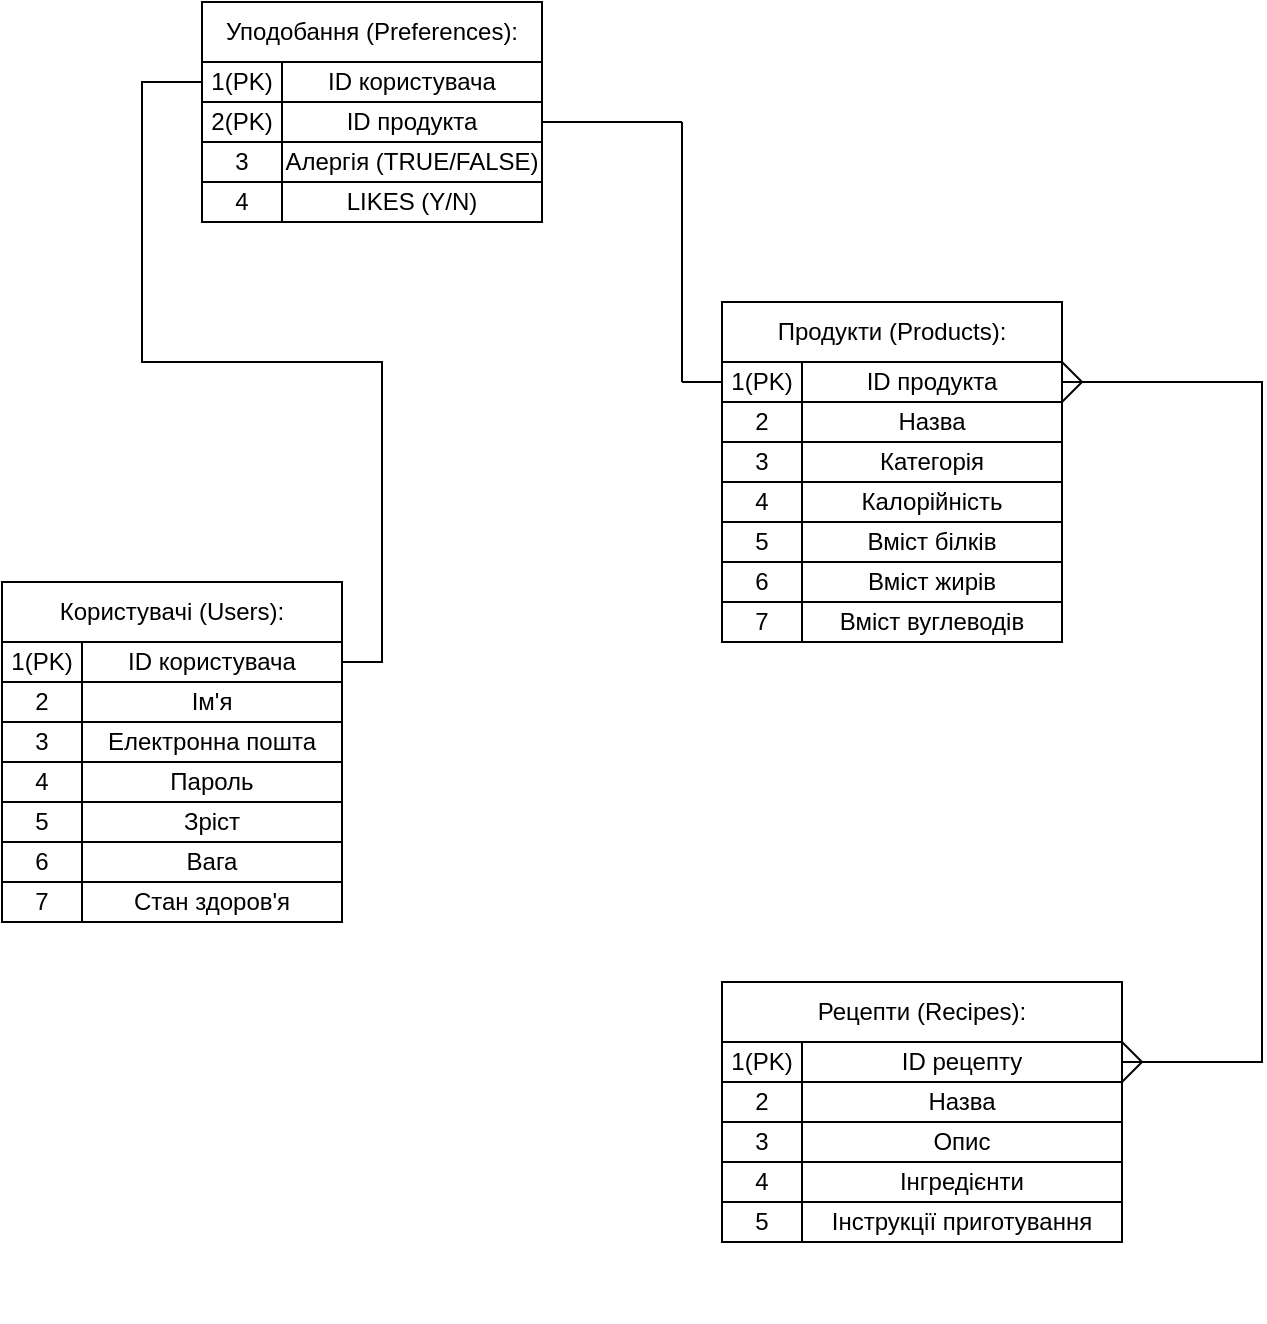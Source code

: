 <mxfile version="24.2.7" type="device">
  <diagram name="Страница — 1" id="yOGkaw68GzQ7QMIFpuuN">
    <mxGraphModel dx="1195" dy="622" grid="1" gridSize="10" guides="1" tooltips="1" connect="1" arrows="1" fold="1" page="1" pageScale="1" pageWidth="827" pageHeight="1169" math="0" shadow="0">
      <root>
        <mxCell id="0" />
        <mxCell id="1" parent="0" />
        <mxCell id="rxmFq0c0A30B-aB6oaJQ-66" value="" style="group" parent="1" vertex="1" connectable="0">
          <mxGeometry x="10" y="340" width="170" height="190" as="geometry" />
        </mxCell>
        <mxCell id="rxmFq0c0A30B-aB6oaJQ-44" value="Користувачі (Users):" style="rounded=0;whiteSpace=wrap;html=1;" parent="rxmFq0c0A30B-aB6oaJQ-66" vertex="1">
          <mxGeometry width="170" height="30" as="geometry" />
        </mxCell>
        <mxCell id="rxmFq0c0A30B-aB6oaJQ-45" value="" style="rounded=0;whiteSpace=wrap;html=1;" parent="rxmFq0c0A30B-aB6oaJQ-66" vertex="1">
          <mxGeometry y="30" width="140" height="100" as="geometry" />
        </mxCell>
        <mxCell id="rxmFq0c0A30B-aB6oaJQ-50" value="1(PK)" style="rounded=0;whiteSpace=wrap;html=1;" parent="rxmFq0c0A30B-aB6oaJQ-66" vertex="1">
          <mxGeometry y="30" width="40" height="20" as="geometry" />
        </mxCell>
        <mxCell id="rxmFq0c0A30B-aB6oaJQ-51" value="ID користувача" style="rounded=0;whiteSpace=wrap;html=1;" parent="rxmFq0c0A30B-aB6oaJQ-66" vertex="1">
          <mxGeometry x="40" y="30" width="130" height="20" as="geometry" />
        </mxCell>
        <mxCell id="rxmFq0c0A30B-aB6oaJQ-52" value="2" style="rounded=0;whiteSpace=wrap;html=1;" parent="rxmFq0c0A30B-aB6oaJQ-66" vertex="1">
          <mxGeometry y="50" width="40" height="20" as="geometry" />
        </mxCell>
        <mxCell id="rxmFq0c0A30B-aB6oaJQ-53" value="3" style="rounded=0;whiteSpace=wrap;html=1;" parent="rxmFq0c0A30B-aB6oaJQ-66" vertex="1">
          <mxGeometry y="70" width="40" height="20" as="geometry" />
        </mxCell>
        <mxCell id="rxmFq0c0A30B-aB6oaJQ-54" value="4" style="rounded=0;whiteSpace=wrap;html=1;" parent="rxmFq0c0A30B-aB6oaJQ-66" vertex="1">
          <mxGeometry y="90" width="40" height="20" as="geometry" />
        </mxCell>
        <mxCell id="rxmFq0c0A30B-aB6oaJQ-55" value="5" style="rounded=0;whiteSpace=wrap;html=1;" parent="rxmFq0c0A30B-aB6oaJQ-66" vertex="1">
          <mxGeometry y="110" width="40" height="20" as="geometry" />
        </mxCell>
        <mxCell id="rxmFq0c0A30B-aB6oaJQ-56" value="Ім&#39;я" style="rounded=0;whiteSpace=wrap;html=1;" parent="rxmFq0c0A30B-aB6oaJQ-66" vertex="1">
          <mxGeometry x="40" y="50" width="130" height="20" as="geometry" />
        </mxCell>
        <mxCell id="rxmFq0c0A30B-aB6oaJQ-57" value="Електронна пошта" style="rounded=0;whiteSpace=wrap;html=1;" parent="rxmFq0c0A30B-aB6oaJQ-66" vertex="1">
          <mxGeometry x="40" y="70" width="130" height="20" as="geometry" />
        </mxCell>
        <mxCell id="rxmFq0c0A30B-aB6oaJQ-58" value="Пароль" style="rounded=0;whiteSpace=wrap;html=1;" parent="rxmFq0c0A30B-aB6oaJQ-66" vertex="1">
          <mxGeometry x="40" y="90" width="130" height="20" as="geometry" />
        </mxCell>
        <mxCell id="rxmFq0c0A30B-aB6oaJQ-59" value="Зріст" style="rounded=0;whiteSpace=wrap;html=1;" parent="rxmFq0c0A30B-aB6oaJQ-66" vertex="1">
          <mxGeometry x="40" y="110" width="130" height="20" as="geometry" />
        </mxCell>
        <mxCell id="rxmFq0c0A30B-aB6oaJQ-60" value="6" style="rounded=0;whiteSpace=wrap;html=1;" parent="rxmFq0c0A30B-aB6oaJQ-66" vertex="1">
          <mxGeometry y="130" width="40" height="20" as="geometry" />
        </mxCell>
        <mxCell id="rxmFq0c0A30B-aB6oaJQ-61" value="7" style="rounded=0;whiteSpace=wrap;html=1;" parent="rxmFq0c0A30B-aB6oaJQ-66" vertex="1">
          <mxGeometry y="150" width="40" height="20" as="geometry" />
        </mxCell>
        <mxCell id="rxmFq0c0A30B-aB6oaJQ-63" value="Вага" style="rounded=0;whiteSpace=wrap;html=1;" parent="rxmFq0c0A30B-aB6oaJQ-66" vertex="1">
          <mxGeometry x="40" y="130" width="130" height="20" as="geometry" />
        </mxCell>
        <mxCell id="rxmFq0c0A30B-aB6oaJQ-64" value="Стан здоров&#39;я" style="rounded=0;whiteSpace=wrap;html=1;" parent="rxmFq0c0A30B-aB6oaJQ-66" vertex="1">
          <mxGeometry x="40" y="150" width="130" height="20" as="geometry" />
        </mxCell>
        <mxCell id="rxmFq0c0A30B-aB6oaJQ-67" value="" style="group" parent="1" vertex="1" connectable="0">
          <mxGeometry x="380" y="220" width="170" height="190" as="geometry" />
        </mxCell>
        <mxCell id="rxmFq0c0A30B-aB6oaJQ-86" value="" style="group" parent="rxmFq0c0A30B-aB6oaJQ-67" vertex="1" connectable="0">
          <mxGeometry x="-10" y="-20" width="170" height="170" as="geometry" />
        </mxCell>
        <mxCell id="rxmFq0c0A30B-aB6oaJQ-68" value="Продукти (Products):" style="rounded=0;whiteSpace=wrap;html=1;" parent="rxmFq0c0A30B-aB6oaJQ-86" vertex="1">
          <mxGeometry width="170" height="30" as="geometry" />
        </mxCell>
        <mxCell id="rxmFq0c0A30B-aB6oaJQ-69" value="" style="rounded=0;whiteSpace=wrap;html=1;" parent="rxmFq0c0A30B-aB6oaJQ-86" vertex="1">
          <mxGeometry y="30" width="140" height="100" as="geometry" />
        </mxCell>
        <mxCell id="rxmFq0c0A30B-aB6oaJQ-70" value="1(PK)" style="rounded=0;whiteSpace=wrap;html=1;" parent="rxmFq0c0A30B-aB6oaJQ-86" vertex="1">
          <mxGeometry y="30" width="40" height="20" as="geometry" />
        </mxCell>
        <mxCell id="rxmFq0c0A30B-aB6oaJQ-71" value="ID продукта" style="rounded=0;whiteSpace=wrap;html=1;" parent="rxmFq0c0A30B-aB6oaJQ-86" vertex="1">
          <mxGeometry x="40" y="30" width="130" height="20" as="geometry" />
        </mxCell>
        <mxCell id="rxmFq0c0A30B-aB6oaJQ-72" value="2" style="rounded=0;whiteSpace=wrap;html=1;" parent="rxmFq0c0A30B-aB6oaJQ-86" vertex="1">
          <mxGeometry y="50" width="40" height="20" as="geometry" />
        </mxCell>
        <mxCell id="rxmFq0c0A30B-aB6oaJQ-73" value="3" style="rounded=0;whiteSpace=wrap;html=1;" parent="rxmFq0c0A30B-aB6oaJQ-86" vertex="1">
          <mxGeometry y="70" width="40" height="20" as="geometry" />
        </mxCell>
        <mxCell id="rxmFq0c0A30B-aB6oaJQ-74" value="4" style="rounded=0;whiteSpace=wrap;html=1;" parent="rxmFq0c0A30B-aB6oaJQ-86" vertex="1">
          <mxGeometry y="90" width="40" height="20" as="geometry" />
        </mxCell>
        <mxCell id="rxmFq0c0A30B-aB6oaJQ-75" value="5" style="rounded=0;whiteSpace=wrap;html=1;" parent="rxmFq0c0A30B-aB6oaJQ-86" vertex="1">
          <mxGeometry y="110" width="40" height="20" as="geometry" />
        </mxCell>
        <mxCell id="rxmFq0c0A30B-aB6oaJQ-76" value="Назва" style="rounded=0;whiteSpace=wrap;html=1;" parent="rxmFq0c0A30B-aB6oaJQ-86" vertex="1">
          <mxGeometry x="40" y="50" width="130" height="20" as="geometry" />
        </mxCell>
        <mxCell id="rxmFq0c0A30B-aB6oaJQ-77" value="Категорія" style="rounded=0;whiteSpace=wrap;html=1;" parent="rxmFq0c0A30B-aB6oaJQ-86" vertex="1">
          <mxGeometry x="40" y="70" width="130" height="20" as="geometry" />
        </mxCell>
        <mxCell id="rxmFq0c0A30B-aB6oaJQ-78" value="Калорійність" style="rounded=0;whiteSpace=wrap;html=1;" parent="rxmFq0c0A30B-aB6oaJQ-86" vertex="1">
          <mxGeometry x="40" y="90" width="130" height="20" as="geometry" />
        </mxCell>
        <mxCell id="rxmFq0c0A30B-aB6oaJQ-79" value="Вміст білків" style="rounded=0;whiteSpace=wrap;html=1;" parent="rxmFq0c0A30B-aB6oaJQ-86" vertex="1">
          <mxGeometry x="40" y="110" width="130" height="20" as="geometry" />
        </mxCell>
        <mxCell id="rxmFq0c0A30B-aB6oaJQ-80" value="6" style="rounded=0;whiteSpace=wrap;html=1;" parent="rxmFq0c0A30B-aB6oaJQ-86" vertex="1">
          <mxGeometry y="130" width="40" height="20" as="geometry" />
        </mxCell>
        <mxCell id="rxmFq0c0A30B-aB6oaJQ-81" value="7" style="rounded=0;whiteSpace=wrap;html=1;" parent="rxmFq0c0A30B-aB6oaJQ-86" vertex="1">
          <mxGeometry y="150" width="40" height="20" as="geometry" />
        </mxCell>
        <mxCell id="rxmFq0c0A30B-aB6oaJQ-83" value="Вміст жирів" style="rounded=0;whiteSpace=wrap;html=1;" parent="rxmFq0c0A30B-aB6oaJQ-86" vertex="1">
          <mxGeometry x="40" y="130" width="130" height="20" as="geometry" />
        </mxCell>
        <mxCell id="rxmFq0c0A30B-aB6oaJQ-84" value="Вміст вуглеводів" style="rounded=0;whiteSpace=wrap;html=1;" parent="rxmFq0c0A30B-aB6oaJQ-86" vertex="1">
          <mxGeometry x="40" y="150" width="130" height="20" as="geometry" />
        </mxCell>
        <mxCell id="rxmFq0c0A30B-aB6oaJQ-87" value="" style="group" parent="1" vertex="1" connectable="0">
          <mxGeometry x="370" y="540" width="200" height="170" as="geometry" />
        </mxCell>
        <mxCell id="rxmFq0c0A30B-aB6oaJQ-88" value="Рецепти (Recipes):" style="rounded=0;whiteSpace=wrap;html=1;" parent="rxmFq0c0A30B-aB6oaJQ-87" vertex="1">
          <mxGeometry width="200" height="30" as="geometry" />
        </mxCell>
        <mxCell id="rxmFq0c0A30B-aB6oaJQ-89" value="" style="rounded=0;whiteSpace=wrap;html=1;" parent="rxmFq0c0A30B-aB6oaJQ-87" vertex="1">
          <mxGeometry y="30" width="140" height="100" as="geometry" />
        </mxCell>
        <mxCell id="rxmFq0c0A30B-aB6oaJQ-90" value="1(PK)" style="rounded=0;whiteSpace=wrap;html=1;" parent="rxmFq0c0A30B-aB6oaJQ-87" vertex="1">
          <mxGeometry y="30" width="40" height="20" as="geometry" />
        </mxCell>
        <mxCell id="rxmFq0c0A30B-aB6oaJQ-91" value="ID рецепту" style="rounded=0;whiteSpace=wrap;html=1;" parent="rxmFq0c0A30B-aB6oaJQ-87" vertex="1">
          <mxGeometry x="40" y="30" width="160" height="20" as="geometry" />
        </mxCell>
        <mxCell id="rxmFq0c0A30B-aB6oaJQ-92" value="2" style="rounded=0;whiteSpace=wrap;html=1;" parent="rxmFq0c0A30B-aB6oaJQ-87" vertex="1">
          <mxGeometry y="50" width="40" height="20" as="geometry" />
        </mxCell>
        <mxCell id="rxmFq0c0A30B-aB6oaJQ-93" value="3" style="rounded=0;whiteSpace=wrap;html=1;" parent="rxmFq0c0A30B-aB6oaJQ-87" vertex="1">
          <mxGeometry y="70" width="40" height="20" as="geometry" />
        </mxCell>
        <mxCell id="rxmFq0c0A30B-aB6oaJQ-94" value="4" style="rounded=0;whiteSpace=wrap;html=1;" parent="rxmFq0c0A30B-aB6oaJQ-87" vertex="1">
          <mxGeometry y="90" width="40" height="20" as="geometry" />
        </mxCell>
        <mxCell id="rxmFq0c0A30B-aB6oaJQ-95" value="5" style="rounded=0;whiteSpace=wrap;html=1;" parent="rxmFq0c0A30B-aB6oaJQ-87" vertex="1">
          <mxGeometry y="110" width="40" height="20" as="geometry" />
        </mxCell>
        <mxCell id="rxmFq0c0A30B-aB6oaJQ-96" value="Назва" style="rounded=0;whiteSpace=wrap;html=1;" parent="rxmFq0c0A30B-aB6oaJQ-87" vertex="1">
          <mxGeometry x="40" y="50" width="160" height="20" as="geometry" />
        </mxCell>
        <mxCell id="rxmFq0c0A30B-aB6oaJQ-97" value="Опис" style="rounded=0;whiteSpace=wrap;html=1;" parent="rxmFq0c0A30B-aB6oaJQ-87" vertex="1">
          <mxGeometry x="40" y="70" width="160" height="20" as="geometry" />
        </mxCell>
        <mxCell id="rxmFq0c0A30B-aB6oaJQ-98" value="Інгредієнти" style="rounded=0;whiteSpace=wrap;html=1;" parent="rxmFq0c0A30B-aB6oaJQ-87" vertex="1">
          <mxGeometry x="40" y="90" width="160" height="20" as="geometry" />
        </mxCell>
        <mxCell id="rxmFq0c0A30B-aB6oaJQ-99" value="Інструкції приготування" style="rounded=0;whiteSpace=wrap;html=1;" parent="rxmFq0c0A30B-aB6oaJQ-87" vertex="1">
          <mxGeometry x="40" y="110" width="160" height="20" as="geometry" />
        </mxCell>
        <mxCell id="rxmFq0c0A30B-aB6oaJQ-114" value="" style="endArrow=none;html=1;rounded=0;exitX=1;exitY=0.5;exitDx=0;exitDy=0;" parent="1" source="rxmFq0c0A30B-aB6oaJQ-91" edge="1">
          <mxGeometry width="50" height="50" relative="1" as="geometry">
            <mxPoint x="590" y="590" as="sourcePoint" />
            <mxPoint x="540" y="240" as="targetPoint" />
            <Array as="points">
              <mxPoint x="640" y="580" />
              <mxPoint x="640" y="240" />
            </Array>
          </mxGeometry>
        </mxCell>
        <mxCell id="1a-1OrjF5Etz6I9GNn9w-1" value="" style="group" vertex="1" connectable="0" parent="1">
          <mxGeometry x="110" y="50" width="170" height="190" as="geometry" />
        </mxCell>
        <mxCell id="1a-1OrjF5Etz6I9GNn9w-2" value="Уподобання (Preferences):" style="rounded=0;whiteSpace=wrap;html=1;" vertex="1" parent="1a-1OrjF5Etz6I9GNn9w-1">
          <mxGeometry width="170" height="30" as="geometry" />
        </mxCell>
        <mxCell id="1a-1OrjF5Etz6I9GNn9w-4" value="1(PK)" style="rounded=0;whiteSpace=wrap;html=1;" vertex="1" parent="1a-1OrjF5Etz6I9GNn9w-1">
          <mxGeometry y="30" width="40" height="20" as="geometry" />
        </mxCell>
        <mxCell id="1a-1OrjF5Etz6I9GNn9w-5" value="ID користувача" style="rounded=0;whiteSpace=wrap;html=1;" vertex="1" parent="1a-1OrjF5Etz6I9GNn9w-1">
          <mxGeometry x="40" y="30" width="130" height="20" as="geometry" />
        </mxCell>
        <mxCell id="1a-1OrjF5Etz6I9GNn9w-6" value="2(PK)" style="rounded=0;whiteSpace=wrap;html=1;" vertex="1" parent="1a-1OrjF5Etz6I9GNn9w-1">
          <mxGeometry y="50" width="40" height="20" as="geometry" />
        </mxCell>
        <mxCell id="1a-1OrjF5Etz6I9GNn9w-7" value="3" style="rounded=0;whiteSpace=wrap;html=1;" vertex="1" parent="1a-1OrjF5Etz6I9GNn9w-1">
          <mxGeometry y="70" width="40" height="20" as="geometry" />
        </mxCell>
        <mxCell id="1a-1OrjF5Etz6I9GNn9w-8" value="4" style="rounded=0;whiteSpace=wrap;html=1;" vertex="1" parent="1a-1OrjF5Etz6I9GNn9w-1">
          <mxGeometry y="90" width="40" height="20" as="geometry" />
        </mxCell>
        <mxCell id="1a-1OrjF5Etz6I9GNn9w-10" value="ID продукта" style="rounded=0;whiteSpace=wrap;html=1;" vertex="1" parent="1a-1OrjF5Etz6I9GNn9w-1">
          <mxGeometry x="40" y="50" width="130" height="20" as="geometry" />
        </mxCell>
        <mxCell id="1a-1OrjF5Etz6I9GNn9w-11" value="Алергія (TRUE/FALSE)" style="rounded=0;whiteSpace=wrap;html=1;" vertex="1" parent="1a-1OrjF5Etz6I9GNn9w-1">
          <mxGeometry x="40" y="70" width="130" height="20" as="geometry" />
        </mxCell>
        <mxCell id="1a-1OrjF5Etz6I9GNn9w-12" value="LIKES (Y/N)" style="rounded=0;whiteSpace=wrap;html=1;" vertex="1" parent="1a-1OrjF5Etz6I9GNn9w-1">
          <mxGeometry x="40" y="90" width="130" height="20" as="geometry" />
        </mxCell>
        <mxCell id="1a-1OrjF5Etz6I9GNn9w-20" value="" style="endArrow=none;html=1;rounded=0;entryX=0;entryY=0.5;entryDx=0;entryDy=0;exitX=1;exitY=0.5;exitDx=0;exitDy=0;" edge="1" parent="1" source="rxmFq0c0A30B-aB6oaJQ-51" target="1a-1OrjF5Etz6I9GNn9w-4">
          <mxGeometry width="50" height="50" relative="1" as="geometry">
            <mxPoint x="230" y="310" as="sourcePoint" />
            <mxPoint x="280" y="260" as="targetPoint" />
            <Array as="points">
              <mxPoint x="200" y="380" />
              <mxPoint x="200" y="230" />
              <mxPoint x="80" y="230" />
              <mxPoint x="80" y="90" />
            </Array>
          </mxGeometry>
        </mxCell>
        <mxCell id="1a-1OrjF5Etz6I9GNn9w-21" value="" style="endArrow=none;html=1;rounded=0;" edge="1" parent="1">
          <mxGeometry width="50" height="50" relative="1" as="geometry">
            <mxPoint x="280" y="110" as="sourcePoint" />
            <mxPoint x="350" y="110" as="targetPoint" />
          </mxGeometry>
        </mxCell>
        <mxCell id="1a-1OrjF5Etz6I9GNn9w-22" value="" style="endArrow=none;html=1;rounded=0;" edge="1" parent="1">
          <mxGeometry width="50" height="50" relative="1" as="geometry">
            <mxPoint x="350" y="240" as="sourcePoint" />
            <mxPoint x="370" y="240" as="targetPoint" />
          </mxGeometry>
        </mxCell>
        <mxCell id="1a-1OrjF5Etz6I9GNn9w-23" value="" style="endArrow=none;html=1;rounded=0;" edge="1" parent="1">
          <mxGeometry width="50" height="50" relative="1" as="geometry">
            <mxPoint x="350" y="240" as="sourcePoint" />
            <mxPoint x="350" y="110" as="targetPoint" />
          </mxGeometry>
        </mxCell>
        <mxCell id="1a-1OrjF5Etz6I9GNn9w-24" value="" style="endArrow=none;html=1;rounded=0;exitX=1;exitY=0;exitDx=0;exitDy=0;" edge="1" parent="1" source="rxmFq0c0A30B-aB6oaJQ-96">
          <mxGeometry width="50" height="50" relative="1" as="geometry">
            <mxPoint x="560" y="610" as="sourcePoint" />
            <mxPoint x="580" y="580" as="targetPoint" />
          </mxGeometry>
        </mxCell>
        <mxCell id="1a-1OrjF5Etz6I9GNn9w-25" value="" style="endArrow=none;html=1;rounded=0;" edge="1" parent="1">
          <mxGeometry width="50" height="50" relative="1" as="geometry">
            <mxPoint x="570" y="570" as="sourcePoint" />
            <mxPoint x="580" y="580" as="targetPoint" />
          </mxGeometry>
        </mxCell>
        <mxCell id="1a-1OrjF5Etz6I9GNn9w-27" value="" style="endArrow=none;html=1;rounded=0;" edge="1" parent="1">
          <mxGeometry width="50" height="50" relative="1" as="geometry">
            <mxPoint x="540" y="250" as="sourcePoint" />
            <mxPoint x="550" y="240" as="targetPoint" />
          </mxGeometry>
        </mxCell>
        <mxCell id="1a-1OrjF5Etz6I9GNn9w-28" value="" style="endArrow=none;html=1;rounded=0;exitX=1;exitY=0;exitDx=0;exitDy=0;" edge="1" parent="1" source="rxmFq0c0A30B-aB6oaJQ-71">
          <mxGeometry width="50" height="50" relative="1" as="geometry">
            <mxPoint x="550" y="240" as="sourcePoint" />
            <mxPoint x="550" y="240" as="targetPoint" />
          </mxGeometry>
        </mxCell>
      </root>
    </mxGraphModel>
  </diagram>
</mxfile>
